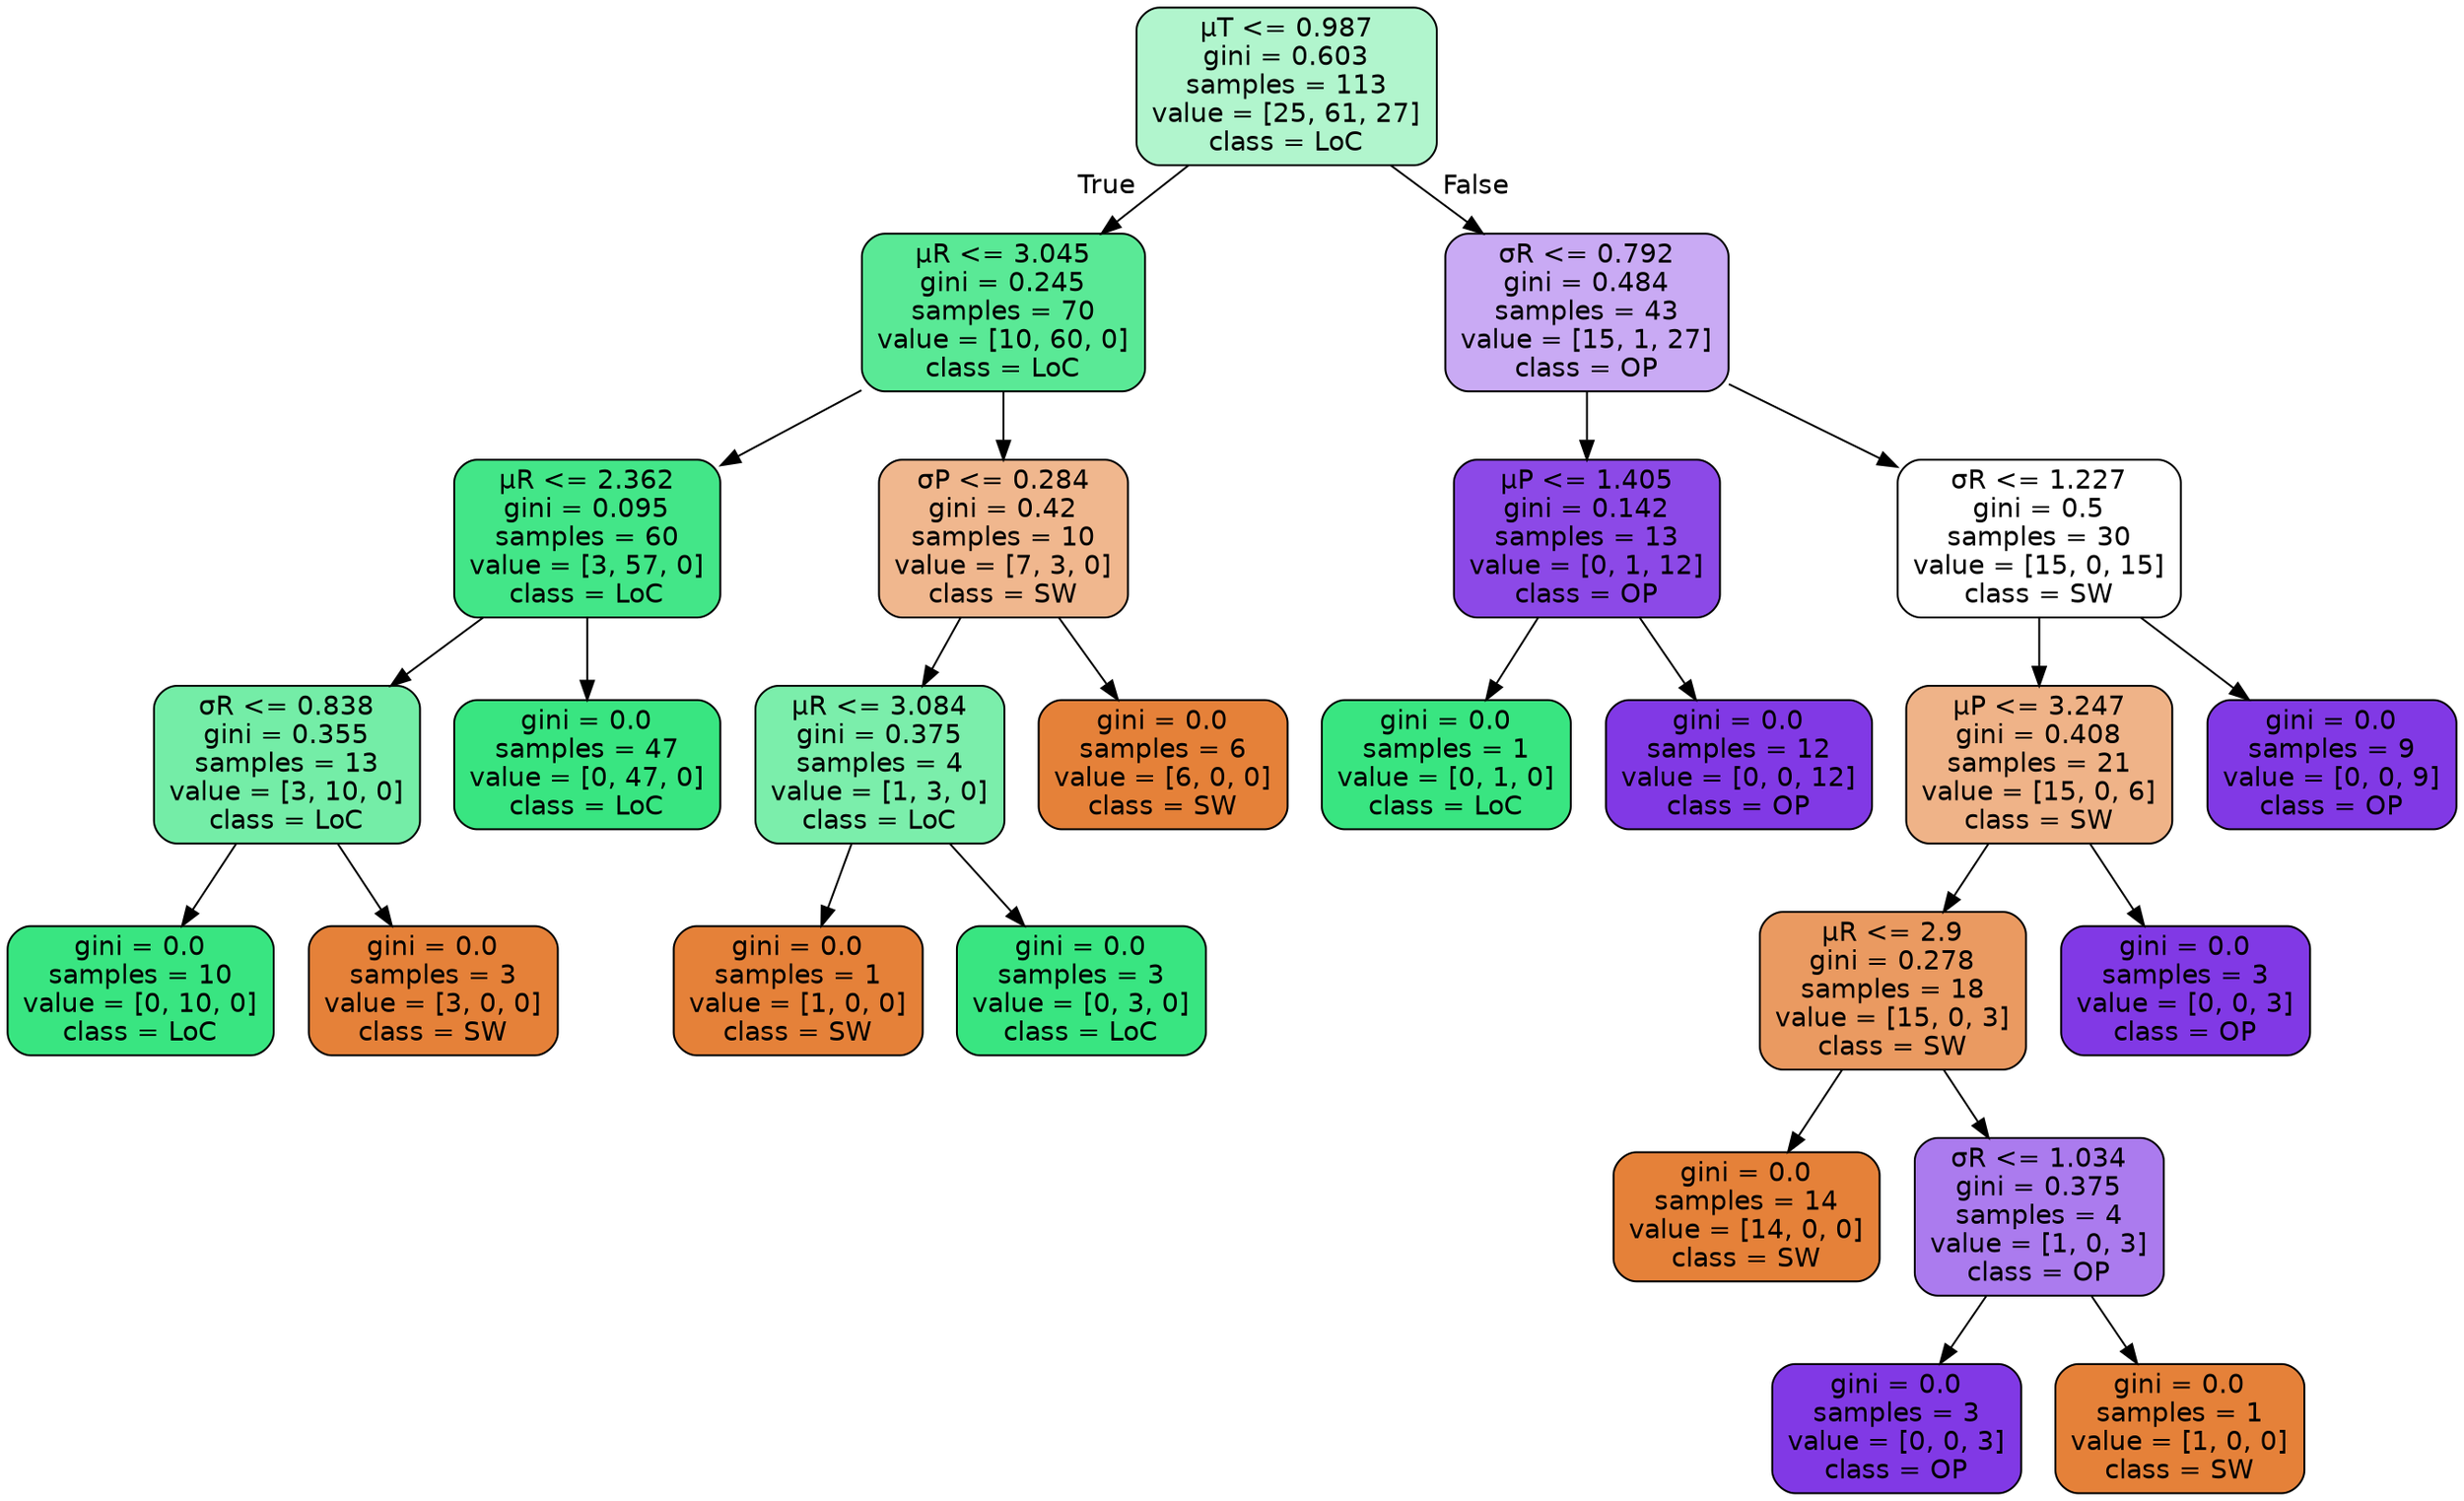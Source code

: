 digraph Tree {
node [shape=box, style="filled, rounded", color="black", fontname="helvetica"] ;
edge [fontname="helvetica"] ;
0 [label="μT <= 0.987\ngini = 0.603\nsamples = 113\nvalue = [25, 61, 27]\nclass = LoC", fillcolor="#b1f5cd"] ;
1 [label="μR <= 3.045\ngini = 0.245\nsamples = 70\nvalue = [10, 60, 0]\nclass = LoC", fillcolor="#5ae996"] ;
0 -> 1 [labeldistance=2.5, labelangle=45, headlabel="True"] ;
2 [label="μR <= 2.362\ngini = 0.095\nsamples = 60\nvalue = [3, 57, 0]\nclass = LoC", fillcolor="#43e688"] ;
1 -> 2 ;
3 [label="σR <= 0.838\ngini = 0.355\nsamples = 13\nvalue = [3, 10, 0]\nclass = LoC", fillcolor="#74eda7"] ;
2 -> 3 ;
4 [label="gini = 0.0\nsamples = 10\nvalue = [0, 10, 0]\nclass = LoC", fillcolor="#39e581"] ;
3 -> 4 ;
5 [label="gini = 0.0\nsamples = 3\nvalue = [3, 0, 0]\nclass = SW", fillcolor="#e58139"] ;
3 -> 5 ;
6 [label="gini = 0.0\nsamples = 47\nvalue = [0, 47, 0]\nclass = LoC", fillcolor="#39e581"] ;
2 -> 6 ;
7 [label="σP <= 0.284\ngini = 0.42\nsamples = 10\nvalue = [7, 3, 0]\nclass = SW", fillcolor="#f0b78e"] ;
1 -> 7 ;
8 [label="μR <= 3.084\ngini = 0.375\nsamples = 4\nvalue = [1, 3, 0]\nclass = LoC", fillcolor="#7beeab"] ;
7 -> 8 ;
9 [label="gini = 0.0\nsamples = 1\nvalue = [1, 0, 0]\nclass = SW", fillcolor="#e58139"] ;
8 -> 9 ;
10 [label="gini = 0.0\nsamples = 3\nvalue = [0, 3, 0]\nclass = LoC", fillcolor="#39e581"] ;
8 -> 10 ;
11 [label="gini = 0.0\nsamples = 6\nvalue = [6, 0, 0]\nclass = SW", fillcolor="#e58139"] ;
7 -> 11 ;
12 [label="σR <= 0.792\ngini = 0.484\nsamples = 43\nvalue = [15, 1, 27]\nclass = OP", fillcolor="#c9aaf4"] ;
0 -> 12 [labeldistance=2.5, labelangle=-45, headlabel="False"] ;
13 [label="μP <= 1.405\ngini = 0.142\nsamples = 13\nvalue = [0, 1, 12]\nclass = OP", fillcolor="#8c49e7"] ;
12 -> 13 ;
14 [label="gini = 0.0\nsamples = 1\nvalue = [0, 1, 0]\nclass = LoC", fillcolor="#39e581"] ;
13 -> 14 ;
15 [label="gini = 0.0\nsamples = 12\nvalue = [0, 0, 12]\nclass = OP", fillcolor="#8139e5"] ;
13 -> 15 ;
16 [label="σR <= 1.227\ngini = 0.5\nsamples = 30\nvalue = [15, 0, 15]\nclass = SW", fillcolor="#ffffff"] ;
12 -> 16 ;
17 [label="μP <= 3.247\ngini = 0.408\nsamples = 21\nvalue = [15, 0, 6]\nclass = SW", fillcolor="#efb388"] ;
16 -> 17 ;
18 [label="μR <= 2.9\ngini = 0.278\nsamples = 18\nvalue = [15, 0, 3]\nclass = SW", fillcolor="#ea9a61"] ;
17 -> 18 ;
19 [label="gini = 0.0\nsamples = 14\nvalue = [14, 0, 0]\nclass = SW", fillcolor="#e58139"] ;
18 -> 19 ;
20 [label="σR <= 1.034\ngini = 0.375\nsamples = 4\nvalue = [1, 0, 3]\nclass = OP", fillcolor="#ab7bee"] ;
18 -> 20 ;
21 [label="gini = 0.0\nsamples = 3\nvalue = [0, 0, 3]\nclass = OP", fillcolor="#8139e5"] ;
20 -> 21 ;
22 [label="gini = 0.0\nsamples = 1\nvalue = [1, 0, 0]\nclass = SW", fillcolor="#e58139"] ;
20 -> 22 ;
23 [label="gini = 0.0\nsamples = 3\nvalue = [0, 0, 3]\nclass = OP", fillcolor="#8139e5"] ;
17 -> 23 ;
24 [label="gini = 0.0\nsamples = 9\nvalue = [0, 0, 9]\nclass = OP", fillcolor="#8139e5"] ;
16 -> 24 ;
}